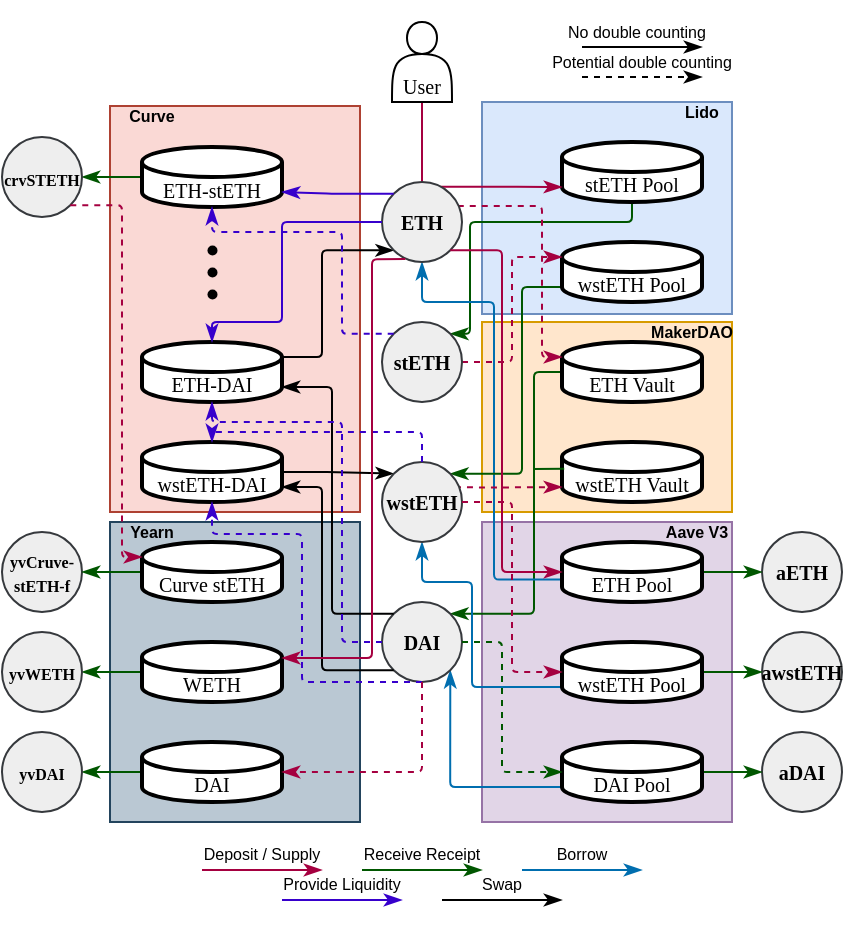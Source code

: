 <mxfile version="22.1.0" type="github">
  <diagram id="ooE3Xo_wV-slX8WCPOP6" name="Page-4">
    <mxGraphModel dx="1345" dy="346" grid="1" gridSize="10" guides="1" tooltips="1" connect="1" arrows="1" fold="1" page="1" pageScale="1" pageWidth="400" pageHeight="500" math="0" shadow="0">
      <root>
        <mxCell id="0" />
        <mxCell id="1" parent="0" />
        <mxCell id="0xcqsg2bEBHfZzJ7icHa-62" value="" style="rounded=0;whiteSpace=wrap;html=1;fillColor=#fad9d5;strokeColor=#ae4132;" parent="1" vertex="1">
          <mxGeometry x="-636" y="52" width="125" height="203" as="geometry" />
        </mxCell>
        <mxCell id="aXwNNv5AYdKiC4HSLwjV-165" value="" style="rounded=0;whiteSpace=wrap;html=1;fillColor=#dae8fc;strokeColor=#6c8ebf;" parent="1" vertex="1">
          <mxGeometry x="-450" y="50" width="125" height="106" as="geometry" />
        </mxCell>
        <mxCell id="aXwNNv5AYdKiC4HSLwjV-163" value="" style="rounded=0;whiteSpace=wrap;html=1;fillColor=#ffe6cc;strokeColor=#d79b00;" parent="1" vertex="1">
          <mxGeometry x="-450" y="160" width="125" height="95" as="geometry" />
        </mxCell>
        <mxCell id="aXwNNv5AYdKiC4HSLwjV-160" value="" style="rounded=0;whiteSpace=wrap;html=1;fillColor=#e1d5e7;strokeColor=#9673a6;" parent="1" vertex="1">
          <mxGeometry x="-450" y="260" width="125" height="150" as="geometry" />
        </mxCell>
        <mxCell id="_4_Hz2iEFn8rfwyZPXuo-4" value="&lt;b&gt;aETH&lt;/b&gt;" style="ellipse;whiteSpace=wrap;html=1;aspect=fixed;labelBackgroundColor=none;labelBorderColor=none;fillColor=#eeeeee;strokeColor=#36393d;fontSize=10;fontFamily=Times New Roman;rounded=0;" parent="1" vertex="1">
          <mxGeometry x="-310" y="265" width="40" height="40" as="geometry" />
        </mxCell>
        <mxCell id="_4_Hz2iEFn8rfwyZPXuo-5" value="&lt;b&gt;awstETH&lt;/b&gt;" style="ellipse;whiteSpace=wrap;html=1;aspect=fixed;labelBackgroundColor=none;labelBorderColor=none;fillColor=#eeeeee;strokeColor=#36393d;fontSize=10;fontFamily=Times New Roman;rounded=0;" parent="1" vertex="1">
          <mxGeometry x="-310" y="315" width="40" height="40" as="geometry" />
        </mxCell>
        <mxCell id="_4_Hz2iEFn8rfwyZPXuo-6" value="&lt;b&gt;aDAI&lt;/b&gt;" style="ellipse;whiteSpace=wrap;html=1;aspect=fixed;labelBackgroundColor=none;labelBorderColor=none;fillColor=#eeeeee;strokeColor=#36393d;fontSize=10;fontFamily=Times New Roman;rounded=0;" parent="1" vertex="1">
          <mxGeometry x="-310" y="365" width="40" height="40" as="geometry" />
        </mxCell>
        <mxCell id="0xcqsg2bEBHfZzJ7icHa-82" style="edgeStyle=orthogonalEdgeStyle;rounded=1;orthogonalLoop=1;jettySize=auto;html=1;exitX=0.5;exitY=1;exitDx=0;exitDy=0;exitPerimeter=0;entryX=1;entryY=0;entryDx=0;entryDy=0;endArrow=classicThin;endFill=1;arcSize=5;fillColor=#008a00;strokeColor=#005700;" parent="1" source="bI1gja82rUTGcYfUVD13-1" target="0xcqsg2bEBHfZzJ7icHa-70" edge="1">
          <mxGeometry relative="1" as="geometry">
            <Array as="points">
              <mxPoint x="-375" y="110" />
              <mxPoint x="-456" y="110" />
              <mxPoint x="-456" y="166" />
            </Array>
          </mxGeometry>
        </mxCell>
        <mxCell id="bI1gja82rUTGcYfUVD13-1" value="stETH Pool" style="shape=cylinder3;whiteSpace=wrap;html=1;boundedLbl=1;backgroundOutline=1;size=7.5;strokeWidth=2;fontFamily=Times New Roman;fontStyle=0;fontSize=10;rounded=0;" parent="1" vertex="1">
          <mxGeometry x="-410" y="70" width="70" height="30" as="geometry" />
        </mxCell>
        <mxCell id="0xcqsg2bEBHfZzJ7icHa-89" style="edgeStyle=orthogonalEdgeStyle;rounded=1;orthogonalLoop=1;jettySize=auto;html=1;exitX=0;exitY=0.5;exitDx=0;exitDy=0;exitPerimeter=0;entryX=1;entryY=0;entryDx=0;entryDy=0;endArrow=classicThin;endFill=1;arcSize=5;fillColor=#008a00;strokeColor=#005700;" parent="1" source="bI1gja82rUTGcYfUVD13-3" target="_4_Hz2iEFn8rfwyZPXuo-3" edge="1">
          <mxGeometry relative="1" as="geometry">
            <Array as="points">
              <mxPoint x="-424" y="185" />
              <mxPoint x="-424" y="306" />
            </Array>
          </mxGeometry>
        </mxCell>
        <mxCell id="bI1gja82rUTGcYfUVD13-3" value="ETH Vault" style="shape=cylinder3;whiteSpace=wrap;html=1;boundedLbl=1;backgroundOutline=1;size=7.5;strokeWidth=2;fontFamily=Times New Roman;fontStyle=0;fontSize=10;rounded=0;" parent="1" vertex="1">
          <mxGeometry x="-410" y="170" width="70" height="30" as="geometry" />
        </mxCell>
        <mxCell id="bI1gja82rUTGcYfUVD13-4" value="wstETH Vault" style="shape=cylinder3;whiteSpace=wrap;html=1;boundedLbl=1;backgroundOutline=1;size=7.5;strokeWidth=2;fontFamily=Times New Roman;fontStyle=0;fontSize=10;rounded=0;" parent="1" vertex="1">
          <mxGeometry x="-410" y="220" width="70" height="30" as="geometry" />
        </mxCell>
        <mxCell id="0xcqsg2bEBHfZzJ7icHa-26" style="edgeStyle=orthogonalEdgeStyle;rounded=0;orthogonalLoop=1;jettySize=auto;html=1;entryX=0;entryY=0.5;entryDx=0;entryDy=0;fillColor=#008a00;strokeColor=#005700;endArrow=classicThin;endFill=1;" parent="1" source="bI1gja82rUTGcYfUVD13-5" target="_4_Hz2iEFn8rfwyZPXuo-5" edge="1">
          <mxGeometry relative="1" as="geometry" />
        </mxCell>
        <mxCell id="0xcqsg2bEBHfZzJ7icHa-98" style="edgeStyle=orthogonalEdgeStyle;rounded=1;orthogonalLoop=1;jettySize=auto;html=1;exitX=0;exitY=1;exitDx=0;exitDy=-7.5;exitPerimeter=0;entryX=0.5;entryY=1;entryDx=0;entryDy=0;endArrow=classicThin;endFill=1;arcSize=5;fillColor=#1ba1e2;strokeColor=#006EAF;" parent="1" source="bI1gja82rUTGcYfUVD13-5" target="_4_Hz2iEFn8rfwyZPXuo-2" edge="1">
          <mxGeometry relative="1" as="geometry">
            <Array as="points">
              <mxPoint x="-455" y="342" />
              <mxPoint x="-455" y="290" />
              <mxPoint x="-480" y="290" />
            </Array>
          </mxGeometry>
        </mxCell>
        <mxCell id="bI1gja82rUTGcYfUVD13-5" value="wstETH Pool" style="shape=cylinder3;whiteSpace=wrap;html=1;boundedLbl=1;backgroundOutline=1;size=7.5;strokeWidth=2;fontFamily=Times New Roman;fontStyle=0;fontSize=10;rounded=0;" parent="1" vertex="1">
          <mxGeometry x="-410" y="320" width="70" height="30" as="geometry" />
        </mxCell>
        <mxCell id="0xcqsg2bEBHfZzJ7icHa-25" style="edgeStyle=orthogonalEdgeStyle;rounded=0;orthogonalLoop=1;jettySize=auto;html=1;entryX=0;entryY=0.5;entryDx=0;entryDy=0;fillColor=#008a00;strokeColor=#005700;endArrow=classicThin;endFill=1;" parent="1" source="bI1gja82rUTGcYfUVD13-6" target="_4_Hz2iEFn8rfwyZPXuo-4" edge="1">
          <mxGeometry relative="1" as="geometry">
            <Array as="points">
              <mxPoint x="-310" y="285" />
              <mxPoint x="-310" y="285" />
            </Array>
          </mxGeometry>
        </mxCell>
        <mxCell id="0xcqsg2bEBHfZzJ7icHa-100" style="edgeStyle=orthogonalEdgeStyle;rounded=1;orthogonalLoop=1;jettySize=auto;html=1;exitX=0;exitY=0;exitDx=0;exitDy=18.75;exitPerimeter=0;entryX=0.5;entryY=1;entryDx=0;entryDy=0;endArrow=classicThin;endFill=1;arcSize=5;fillColor=#1ba1e2;strokeColor=#006EAF;" parent="1" source="bI1gja82rUTGcYfUVD13-6" target="_4_Hz2iEFn8rfwyZPXuo-1" edge="1">
          <mxGeometry relative="1" as="geometry">
            <Array as="points">
              <mxPoint x="-444" y="289" />
              <mxPoint x="-444" y="150" />
              <mxPoint x="-480" y="150" />
            </Array>
          </mxGeometry>
        </mxCell>
        <mxCell id="bI1gja82rUTGcYfUVD13-6" value="ETH Pool" style="shape=cylinder3;whiteSpace=wrap;html=1;boundedLbl=1;backgroundOutline=1;size=7.5;strokeWidth=2;fontFamily=Times New Roman;fontStyle=0;fontSize=10;rounded=0;" parent="1" vertex="1">
          <mxGeometry x="-410" y="270" width="70" height="30" as="geometry" />
        </mxCell>
        <mxCell id="0xcqsg2bEBHfZzJ7icHa-27" style="edgeStyle=orthogonalEdgeStyle;rounded=0;orthogonalLoop=1;jettySize=auto;html=1;entryX=0;entryY=0.5;entryDx=0;entryDy=0;fillColor=#008a00;strokeColor=#005700;endArrow=classicThin;endFill=1;" parent="1" source="bI1gja82rUTGcYfUVD13-7" target="_4_Hz2iEFn8rfwyZPXuo-6" edge="1">
          <mxGeometry relative="1" as="geometry" />
        </mxCell>
        <mxCell id="0xcqsg2bEBHfZzJ7icHa-97" style="edgeStyle=orthogonalEdgeStyle;rounded=1;orthogonalLoop=1;jettySize=auto;html=1;exitX=0;exitY=1;exitDx=0;exitDy=-7.5;exitPerimeter=0;entryX=1;entryY=1;entryDx=0;entryDy=0;endArrow=classicThin;endFill=1;arcSize=5;fillColor=#1ba1e2;strokeColor=#006EAF;" parent="1" source="bI1gja82rUTGcYfUVD13-7" target="_4_Hz2iEFn8rfwyZPXuo-3" edge="1">
          <mxGeometry relative="1" as="geometry" />
        </mxCell>
        <mxCell id="bI1gja82rUTGcYfUVD13-7" value="DAI Pool" style="shape=cylinder3;whiteSpace=wrap;html=1;boundedLbl=1;backgroundOutline=1;size=7.5;strokeWidth=2;fontFamily=Times New Roman;fontStyle=0;fontSize=10;rounded=0;" parent="1" vertex="1">
          <mxGeometry x="-410" y="370" width="70" height="30" as="geometry" />
        </mxCell>
        <mxCell id="qk3m3HCQnxlENwnEO2U1-2" style="edgeStyle=orthogonalEdgeStyle;rounded=0;orthogonalLoop=1;jettySize=auto;html=1;exitX=0.5;exitY=1;exitDx=0;exitDy=0;entryX=0.5;entryY=0;entryDx=0;entryDy=0;endArrow=none;endFill=0;fillColor=#d80073;strokeColor=#A50040;" parent="1" source="aXwNNv5AYdKiC4HSLwjV-1" target="_4_Hz2iEFn8rfwyZPXuo-1" edge="1">
          <mxGeometry relative="1" as="geometry" />
        </mxCell>
        <mxCell id="aXwNNv5AYdKiC4HSLwjV-1" value="&lt;font style=&quot;font-size: 10px;&quot;&gt;&lt;br&gt;&lt;font style=&quot;font-size: 10px;&quot;&gt;&lt;br&gt;User&lt;/font&gt;&lt;/font&gt;" style="shape=actor;whiteSpace=wrap;html=1;fontSize=10;fontFamily=Times New Roman;verticalAlign=middle;rounded=0;" parent="1" vertex="1">
          <mxGeometry x="-495" y="10" width="30" height="40" as="geometry" />
        </mxCell>
        <mxCell id="aXwNNv5AYdKiC4HSLwjV-162" value="&lt;b&gt;Aave V3&lt;/b&gt;" style="text;html=1;strokeColor=none;fillColor=none;align=center;verticalAlign=middle;whiteSpace=wrap;rounded=0;fontSize=8;" parent="1" vertex="1">
          <mxGeometry x="-360" y="250" width="35" height="30" as="geometry" />
        </mxCell>
        <mxCell id="aXwNNv5AYdKiC4HSLwjV-164" value="&lt;b&gt;MakerDAO&lt;/b&gt;" style="text;html=1;strokeColor=none;fillColor=none;align=center;verticalAlign=middle;whiteSpace=wrap;rounded=0;fontSize=8;" parent="1" vertex="1">
          <mxGeometry x="-370" y="150" width="50" height="30" as="geometry" />
        </mxCell>
        <mxCell id="aXwNNv5AYdKiC4HSLwjV-166" value="&lt;b&gt;Lido&lt;/b&gt;" style="text;html=1;strokeColor=none;fillColor=none;align=center;verticalAlign=middle;whiteSpace=wrap;rounded=0;fontSize=8;" parent="1" vertex="1">
          <mxGeometry x="-355" y="40" width="30" height="30" as="geometry" />
        </mxCell>
        <mxCell id="qk3m3HCQnxlENwnEO2U1-29" value="" style="group;fontSize=8;" parent="1" vertex="1" connectable="0">
          <mxGeometry x="-620" y="10" width="84" height="25" as="geometry" />
        </mxCell>
        <mxCell id="qk3m3HCQnxlENwnEO2U1-30" value="" style="endArrow=classicThin;html=1;rounded=0;endFill=1;fillColor=#d80073;strokeColor=#000000;" parent="qk3m3HCQnxlENwnEO2U1-29" edge="1">
          <mxGeometry width="50" height="50" relative="1" as="geometry">
            <mxPoint x="220" y="12.5" as="sourcePoint" />
            <mxPoint x="280" y="12.5" as="targetPoint" />
          </mxGeometry>
        </mxCell>
        <mxCell id="qk3m3HCQnxlENwnEO2U1-31" value="&lt;p style=&quot;line-height: 40%;&quot;&gt;&lt;span style=&quot;font-size: 8px;&quot;&gt;No double counting&lt;/span&gt;&lt;/p&gt;" style="text;html=1;strokeColor=none;fillColor=none;align=center;verticalAlign=middle;whiteSpace=wrap;rounded=0;" parent="qk3m3HCQnxlENwnEO2U1-29" vertex="1">
          <mxGeometry x="210" y="-7.5" width="75" height="25" as="geometry" />
        </mxCell>
        <mxCell id="qk3m3HCQnxlENwnEO2U1-42" value="" style="endArrow=classicThin;html=1;rounded=0;endFill=1;fillColor=#d80073;strokeColor=#000000;dashed=1;" parent="1" edge="1">
          <mxGeometry width="50" height="50" relative="1" as="geometry">
            <mxPoint x="-400" y="37.5" as="sourcePoint" />
            <mxPoint x="-340" y="37.5" as="targetPoint" />
          </mxGeometry>
        </mxCell>
        <mxCell id="qk3m3HCQnxlENwnEO2U1-43" value="&lt;p style=&quot;line-height: 40%;&quot;&gt;&lt;span style=&quot;font-size: 8px;&quot;&gt;Potential double counting&lt;/span&gt;&lt;/p&gt;" style="text;html=1;strokeColor=none;fillColor=none;align=center;verticalAlign=middle;whiteSpace=wrap;rounded=0;" parent="1" vertex="1">
          <mxGeometry x="-420" y="17.5" width="100" height="25" as="geometry" />
        </mxCell>
        <mxCell id="0xcqsg2bEBHfZzJ7icHa-106" style="edgeStyle=orthogonalEdgeStyle;rounded=1;orthogonalLoop=1;jettySize=auto;html=1;entryX=1;entryY=0.5;entryDx=0;entryDy=0;endArrow=classicThin;endFill=1;arcSize=5;fillColor=#008a00;strokeColor=#005700;" parent="1" source="0xcqsg2bEBHfZzJ7icHa-17" target="0xcqsg2bEBHfZzJ7icHa-28" edge="1">
          <mxGeometry relative="1" as="geometry" />
        </mxCell>
        <mxCell id="0xcqsg2bEBHfZzJ7icHa-17" value="ETH-stETH" style="shape=cylinder3;whiteSpace=wrap;html=1;boundedLbl=1;backgroundOutline=1;size=7.5;strokeWidth=2;fontFamily=Times New Roman;fontStyle=0;fontSize=10;rounded=0;" parent="1" vertex="1">
          <mxGeometry x="-620" y="72.5" width="70" height="30" as="geometry" />
        </mxCell>
        <mxCell id="0xcqsg2bEBHfZzJ7icHa-28" value="&lt;b&gt;&lt;font style=&quot;font-size: 8px;&quot;&gt;crvSTETH&lt;/font&gt;&lt;/b&gt;" style="ellipse;whiteSpace=wrap;html=1;aspect=fixed;labelBackgroundColor=none;labelBorderColor=none;fillColor=#eeeeee;strokeColor=#36393d;fontSize=10;fontFamily=Times New Roman;rounded=0;" parent="1" vertex="1">
          <mxGeometry x="-690" y="67.5" width="40" height="40" as="geometry" />
        </mxCell>
        <mxCell id="0xcqsg2bEBHfZzJ7icHa-116" style="edgeStyle=orthogonalEdgeStyle;rounded=1;orthogonalLoop=1;jettySize=auto;html=1;exitX=1;exitY=0.5;exitDx=0;exitDy=0;exitPerimeter=0;entryX=0;entryY=0;entryDx=0;entryDy=0;endArrow=classicThin;endFill=1;arcSize=5;" parent="1" source="0xcqsg2bEBHfZzJ7icHa-29" target="_4_Hz2iEFn8rfwyZPXuo-2" edge="1">
          <mxGeometry relative="1" as="geometry" />
        </mxCell>
        <mxCell id="0xcqsg2bEBHfZzJ7icHa-29" value="wstETH-DAI" style="shape=cylinder3;whiteSpace=wrap;html=1;boundedLbl=1;backgroundOutline=1;size=7.5;strokeWidth=2;fontFamily=Times New Roman;fontStyle=0;fontSize=10;rounded=0;" parent="1" vertex="1">
          <mxGeometry x="-620" y="220" width="70" height="30" as="geometry" />
        </mxCell>
        <mxCell id="0xcqsg2bEBHfZzJ7icHa-63" value="&lt;b&gt;Curve&lt;/b&gt;" style="text;html=1;strokeColor=none;fillColor=none;align=center;verticalAlign=middle;whiteSpace=wrap;rounded=0;fontSize=8;" parent="1" vertex="1">
          <mxGeometry x="-630" y="52" width="30" height="10" as="geometry" />
        </mxCell>
        <mxCell id="0xcqsg2bEBHfZzJ7icHa-67" value="Curve stETH" style="shape=cylinder3;whiteSpace=wrap;html=1;boundedLbl=1;backgroundOutline=1;size=7.5;strokeWidth=2;fontFamily=Times New Roman;fontStyle=0;fontSize=10;rounded=0;" parent="1" vertex="1">
          <mxGeometry x="-620" y="270" width="70" height="30" as="geometry" />
        </mxCell>
        <mxCell id="0xcqsg2bEBHfZzJ7icHa-68" value="&lt;b&gt;&lt;font style=&quot;font-size: 8px;&quot;&gt;yvCruve-&lt;br&gt;stETH-f&lt;br&gt;&lt;/font&gt;&lt;/b&gt;" style="ellipse;whiteSpace=wrap;html=1;aspect=fixed;labelBackgroundColor=none;labelBorderColor=none;fillColor=#eeeeee;strokeColor=#36393d;fontSize=10;fontFamily=Times New Roman;rounded=0;" parent="1" vertex="1">
          <mxGeometry x="-690" y="265" width="40" height="40" as="geometry" />
        </mxCell>
        <mxCell id="0xcqsg2bEBHfZzJ7icHa-111" style="edgeStyle=orthogonalEdgeStyle;rounded=1;orthogonalLoop=1;jettySize=auto;html=1;exitX=1;exitY=0;exitDx=0;exitDy=7.5;exitPerimeter=0;entryX=0;entryY=1;entryDx=0;entryDy=0;endArrow=classicThin;endFill=1;arcSize=5;" parent="1" source="0xcqsg2bEBHfZzJ7icHa-72" target="_4_Hz2iEFn8rfwyZPXuo-1" edge="1">
          <mxGeometry relative="1" as="geometry">
            <Array as="points">
              <mxPoint x="-530" y="178" />
              <mxPoint x="-530" y="124" />
            </Array>
          </mxGeometry>
        </mxCell>
        <mxCell id="0xcqsg2bEBHfZzJ7icHa-72" value="ETH-DAI" style="shape=cylinder3;whiteSpace=wrap;html=1;boundedLbl=1;backgroundOutline=1;size=7.5;strokeWidth=2;fontFamily=Times New Roman;fontStyle=0;fontSize=10;rounded=0;" parent="1" vertex="1">
          <mxGeometry x="-620" y="170" width="70" height="30" as="geometry" />
        </mxCell>
        <mxCell id="aXwNNv5AYdKiC4HSLwjV-182" value="" style="group;fontSize=8;" parent="1" vertex="1" connectable="0">
          <mxGeometry x="-440" y="435" width="80" height="30" as="geometry" />
        </mxCell>
        <mxCell id="aXwNNv5AYdKiC4HSLwjV-178" value="" style="endArrow=classicThin;html=1;rounded=0;endFill=1;" parent="aXwNNv5AYdKiC4HSLwjV-182" edge="1">
          <mxGeometry width="50" height="50" relative="1" as="geometry">
            <mxPoint x="-30" y="14" as="sourcePoint" />
            <mxPoint x="30" y="14" as="targetPoint" />
          </mxGeometry>
        </mxCell>
        <mxCell id="aXwNNv5AYdKiC4HSLwjV-228" value="" style="endArrow=classicThin;html=1;rounded=0;endFill=1;fillColor=#6a00ff;strokeColor=#3700CC;" parent="aXwNNv5AYdKiC4HSLwjV-182" edge="1">
          <mxGeometry width="50" height="50" relative="1" as="geometry">
            <mxPoint x="-110" y="14" as="sourcePoint" />
            <mxPoint x="-50" y="14" as="targetPoint" />
          </mxGeometry>
        </mxCell>
        <mxCell id="aXwNNv5AYdKiC4HSLwjV-229" value="&lt;font style=&quot;font-size: 8px;&quot;&gt;Provide Liquidity&lt;/font&gt;" style="text;html=1;strokeColor=none;fillColor=none;align=center;verticalAlign=middle;whiteSpace=wrap;rounded=0;" parent="aXwNNv5AYdKiC4HSLwjV-182" vertex="1">
          <mxGeometry x="-120" y="-10" width="80" height="30" as="geometry" />
        </mxCell>
        <mxCell id="aXwNNv5AYdKiC4HSLwjV-180" value="&lt;font style=&quot;font-size: 8px;&quot;&gt;Swap&lt;/font&gt;" style="text;html=1;strokeColor=none;fillColor=none;align=center;verticalAlign=middle;whiteSpace=wrap;rounded=0;" parent="aXwNNv5AYdKiC4HSLwjV-182" vertex="1">
          <mxGeometry x="-40" y="-10" width="80" height="30" as="geometry" />
        </mxCell>
        <mxCell id="aXwNNv5AYdKiC4HSLwjV-231" value="" style="group;fontSize=8;" parent="1" vertex="1" connectable="0">
          <mxGeometry x="-600" y="410" width="80" height="30" as="geometry" />
        </mxCell>
        <mxCell id="aXwNNv5AYdKiC4HSLwjV-232" value="" style="endArrow=classicThin;html=1;rounded=0;endFill=1;fillColor=#d80073;strokeColor=#A50040;" parent="aXwNNv5AYdKiC4HSLwjV-231" edge="1">
          <mxGeometry width="50" height="50" relative="1" as="geometry">
            <mxPoint x="10" y="24" as="sourcePoint" />
            <mxPoint x="70" y="24" as="targetPoint" />
          </mxGeometry>
        </mxCell>
        <mxCell id="aXwNNv5AYdKiC4HSLwjV-233" value="&lt;span style=&quot;font-size: 8px;&quot;&gt;Deposit / Supply&lt;/span&gt;" style="text;html=1;strokeColor=none;fillColor=none;align=center;verticalAlign=middle;whiteSpace=wrap;rounded=0;" parent="aXwNNv5AYdKiC4HSLwjV-231" vertex="1">
          <mxGeometry width="80" height="30" as="geometry" />
        </mxCell>
        <mxCell id="aXwNNv5AYdKiC4HSLwjV-234" value="" style="group;fontSize=8;" parent="1" vertex="1" connectable="0">
          <mxGeometry x="-520" y="410" width="80" height="30" as="geometry" />
        </mxCell>
        <mxCell id="aXwNNv5AYdKiC4HSLwjV-235" value="" style="endArrow=classicThin;html=1;rounded=0;endFill=1;fillColor=#008a00;strokeColor=#005700;" parent="aXwNNv5AYdKiC4HSLwjV-234" edge="1">
          <mxGeometry width="50" height="50" relative="1" as="geometry">
            <mxPoint x="10" y="24" as="sourcePoint" />
            <mxPoint x="70" y="24" as="targetPoint" />
          </mxGeometry>
        </mxCell>
        <mxCell id="aXwNNv5AYdKiC4HSLwjV-236" value="&lt;span style=&quot;font-size: 8px;&quot;&gt;Receive Receipt&lt;/span&gt;" style="text;html=1;strokeColor=none;fillColor=none;align=center;verticalAlign=middle;whiteSpace=wrap;rounded=0;" parent="aXwNNv5AYdKiC4HSLwjV-234" vertex="1">
          <mxGeometry width="80" height="30" as="geometry" />
        </mxCell>
        <mxCell id="aXwNNv5AYdKiC4HSLwjV-238" value="" style="endArrow=classicThin;html=1;rounded=0;endFill=1;fillColor=#1ba1e2;strokeColor=#006EAF;" parent="1" edge="1">
          <mxGeometry width="50" height="50" relative="1" as="geometry">
            <mxPoint x="-430" y="434" as="sourcePoint" />
            <mxPoint x="-370" y="434" as="targetPoint" />
          </mxGeometry>
        </mxCell>
        <mxCell id="aXwNNv5AYdKiC4HSLwjV-239" value="&lt;span style=&quot;font-size: 8px;&quot;&gt;Borrow&lt;/span&gt;" style="text;html=1;strokeColor=none;fillColor=none;align=center;verticalAlign=middle;whiteSpace=wrap;rounded=0;" parent="1" vertex="1">
          <mxGeometry x="-440" y="410" width="80" height="30" as="geometry" />
        </mxCell>
        <mxCell id="0xcqsg2bEBHfZzJ7icHa-84" style="edgeStyle=orthogonalEdgeStyle;rounded=1;orthogonalLoop=1;jettySize=auto;html=1;exitX=0;exitY=1;exitDx=0;exitDy=-7.5;exitPerimeter=0;entryX=1;entryY=0;entryDx=0;entryDy=0;endArrow=classicThin;endFill=1;arcSize=5;fillColor=#008a00;strokeColor=#005700;" parent="1" source="0xcqsg2bEBHfZzJ7icHa-75" target="_4_Hz2iEFn8rfwyZPXuo-2" edge="1">
          <mxGeometry relative="1" as="geometry">
            <Array as="points">
              <mxPoint x="-430" y="142" />
              <mxPoint x="-430" y="236" />
            </Array>
          </mxGeometry>
        </mxCell>
        <mxCell id="0xcqsg2bEBHfZzJ7icHa-75" value="wstETH Pool" style="shape=cylinder3;whiteSpace=wrap;html=1;boundedLbl=1;backgroundOutline=1;size=7.5;strokeWidth=2;fontFamily=Times New Roman;fontStyle=0;fontSize=10;rounded=0;" parent="1" vertex="1">
          <mxGeometry x="-410" y="120" width="70" height="30" as="geometry" />
        </mxCell>
        <mxCell id="0xcqsg2bEBHfZzJ7icHa-76" value="" style="rounded=0;whiteSpace=wrap;html=1;fillColor=#bac8d3;strokeColor=#23445d;" parent="1" vertex="1">
          <mxGeometry x="-636" y="260" width="125" height="150" as="geometry" />
        </mxCell>
        <mxCell id="0xcqsg2bEBHfZzJ7icHa-77" value="&lt;b&gt;Yearn&lt;/b&gt;" style="text;html=1;strokeColor=none;fillColor=none;align=center;verticalAlign=middle;whiteSpace=wrap;rounded=0;fontSize=8;" parent="1" vertex="1">
          <mxGeometry x="-630" y="260" width="30" height="10" as="geometry" />
        </mxCell>
        <mxCell id="0xcqsg2bEBHfZzJ7icHa-108" style="edgeStyle=orthogonalEdgeStyle;rounded=1;orthogonalLoop=1;jettySize=auto;html=1;exitX=0;exitY=0.5;exitDx=0;exitDy=0;exitPerimeter=0;entryX=1;entryY=0.5;entryDx=0;entryDy=0;endArrow=classicThin;endFill=1;arcSize=5;fillColor=#008a00;strokeColor=#005700;" parent="1" source="0xcqsg2bEBHfZzJ7icHa-78" target="0xcqsg2bEBHfZzJ7icHa-68" edge="1">
          <mxGeometry relative="1" as="geometry" />
        </mxCell>
        <mxCell id="0xcqsg2bEBHfZzJ7icHa-78" value="Curve stETH" style="shape=cylinder3;whiteSpace=wrap;html=1;boundedLbl=1;backgroundOutline=1;size=7.5;strokeWidth=2;fontFamily=Times New Roman;fontStyle=0;fontSize=10;rounded=0;" parent="1" vertex="1">
          <mxGeometry x="-620" y="270" width="70" height="30" as="geometry" />
        </mxCell>
        <mxCell id="0xcqsg2bEBHfZzJ7icHa-81" style="edgeStyle=orthogonalEdgeStyle;rounded=1;orthogonalLoop=1;jettySize=auto;html=1;exitX=0.705;exitY=0.059;exitDx=0;exitDy=0;entryX=0;entryY=1;entryDx=0;entryDy=-7.5;entryPerimeter=0;exitPerimeter=0;endArrow=classicThin;endFill=1;arcSize=5;fillColor=#d80073;strokeColor=#A50040;" parent="1" source="_4_Hz2iEFn8rfwyZPXuo-1" target="bI1gja82rUTGcYfUVD13-1" edge="1">
          <mxGeometry relative="1" as="geometry" />
        </mxCell>
        <mxCell id="0xcqsg2bEBHfZzJ7icHa-83" style="edgeStyle=orthogonalEdgeStyle;rounded=1;orthogonalLoop=1;jettySize=auto;html=1;exitX=1;exitY=0.5;exitDx=0;exitDy=0;entryX=0;entryY=0;entryDx=0;entryDy=7.5;entryPerimeter=0;endArrow=classicThin;endFill=1;arcSize=5;fillColor=#d80073;strokeColor=#A50040;dashed=1;" parent="1" source="0xcqsg2bEBHfZzJ7icHa-70" target="0xcqsg2bEBHfZzJ7icHa-75" edge="1">
          <mxGeometry relative="1" as="geometry" />
        </mxCell>
        <mxCell id="0xcqsg2bEBHfZzJ7icHa-85" style="edgeStyle=orthogonalEdgeStyle;rounded=1;orthogonalLoop=1;jettySize=auto;html=1;exitX=0.947;exitY=0.3;exitDx=0;exitDy=0;entryX=0;entryY=0;entryDx=0;entryDy=7.5;entryPerimeter=0;exitPerimeter=0;endArrow=classicThin;endFill=1;arcSize=5;fillColor=#d80073;strokeColor=#A50040;dashed=1;" parent="1" source="_4_Hz2iEFn8rfwyZPXuo-1" target="bI1gja82rUTGcYfUVD13-3" edge="1">
          <mxGeometry relative="1" as="geometry">
            <Array as="points">
              <mxPoint x="-420" y="102" />
              <mxPoint x="-420" y="178" />
            </Array>
          </mxGeometry>
        </mxCell>
        <mxCell id="0xcqsg2bEBHfZzJ7icHa-86" style="edgeStyle=orthogonalEdgeStyle;rounded=1;orthogonalLoop=1;jettySize=auto;html=1;exitX=0.912;exitY=0.317;exitDx=0;exitDy=0;entryX=0;entryY=1;entryDx=0;entryDy=-7.5;entryPerimeter=0;exitPerimeter=0;endArrow=classicThin;endFill=1;arcSize=5;fillColor=#d80073;strokeColor=#A50040;dashed=1;" parent="1" source="_4_Hz2iEFn8rfwyZPXuo-2" target="bI1gja82rUTGcYfUVD13-4" edge="1">
          <mxGeometry relative="1" as="geometry" />
        </mxCell>
        <mxCell id="_4_Hz2iEFn8rfwyZPXuo-2" value="&lt;b&gt;wstETH&lt;/b&gt;" style="ellipse;whiteSpace=wrap;html=1;aspect=fixed;labelBackgroundColor=none;labelBorderColor=none;fillColor=#eeeeee;strokeColor=#36393d;fontSize=10;fontFamily=Times New Roman;rounded=0;" parent="1" vertex="1">
          <mxGeometry x="-500" y="230" width="40" height="40" as="geometry" />
        </mxCell>
        <mxCell id="0xcqsg2bEBHfZzJ7icHa-70" value="&lt;b style=&quot;font-size: 10px;&quot;&gt;stETH&lt;/b&gt;" style="ellipse;whiteSpace=wrap;html=1;aspect=fixed;labelBackgroundColor=none;labelBorderColor=none;fillColor=#eeeeee;strokeColor=#36393d;fontSize=10;fontFamily=Times New Roman;rounded=0;" parent="1" vertex="1">
          <mxGeometry x="-500" y="160" width="40" height="40" as="geometry" />
        </mxCell>
        <mxCell id="_4_Hz2iEFn8rfwyZPXuo-1" value="&lt;b style=&quot;font-size: 10px;&quot;&gt;ETH&lt;/b&gt;" style="ellipse;whiteSpace=wrap;html=1;aspect=fixed;labelBackgroundColor=none;labelBorderColor=none;fillColor=#eeeeee;strokeColor=#36393d;fontSize=10;fontFamily=Times New Roman;rounded=0;" parent="1" vertex="1">
          <mxGeometry x="-500" y="90" width="40" height="40" as="geometry" />
        </mxCell>
        <mxCell id="_4_Hz2iEFn8rfwyZPXuo-3" value="&lt;b&gt;DAI&lt;/b&gt;" style="ellipse;whiteSpace=wrap;html=1;aspect=fixed;labelBackgroundColor=none;labelBorderColor=none;fillColor=#eeeeee;strokeColor=#36393d;fontSize=10;fontFamily=Times New Roman;rounded=0;" parent="1" vertex="1">
          <mxGeometry x="-500" y="300" width="40" height="40" as="geometry" />
        </mxCell>
        <mxCell id="0xcqsg2bEBHfZzJ7icHa-92" value="" style="endArrow=none;html=1;rounded=0;entryX=0.073;entryY=0.411;entryDx=0;entryDy=0;entryPerimeter=0;fillColor=#008a00;strokeColor=#005700;" parent="1" edge="1">
          <mxGeometry width="50" height="50" relative="1" as="geometry">
            <mxPoint x="-424" y="233.5" as="sourcePoint" />
            <mxPoint x="-408.89" y="233.33" as="targetPoint" />
            <Array as="points">
              <mxPoint x="-424" y="233" />
            </Array>
          </mxGeometry>
        </mxCell>
        <mxCell id="0xcqsg2bEBHfZzJ7icHa-94" style="edgeStyle=orthogonalEdgeStyle;rounded=1;orthogonalLoop=1;jettySize=auto;html=1;exitX=1;exitY=1;exitDx=0;exitDy=0;entryX=0;entryY=0.5;entryDx=0;entryDy=0;entryPerimeter=0;endArrow=classicThin;endFill=1;arcSize=5;fillColor=#d80073;strokeColor=#A50040;" parent="1" source="_4_Hz2iEFn8rfwyZPXuo-1" target="bI1gja82rUTGcYfUVD13-6" edge="1">
          <mxGeometry relative="1" as="geometry">
            <Array as="points">
              <mxPoint x="-440" y="124" />
              <mxPoint x="-440" y="285" />
            </Array>
          </mxGeometry>
        </mxCell>
        <mxCell id="0xcqsg2bEBHfZzJ7icHa-95" style="edgeStyle=orthogonalEdgeStyle;rounded=1;orthogonalLoop=1;jettySize=auto;html=1;exitX=1;exitY=0.5;exitDx=0;exitDy=0;entryX=0;entryY=0.5;entryDx=0;entryDy=0;entryPerimeter=0;endArrow=classicThin;endFill=1;arcSize=5;fillColor=#d80073;strokeColor=#A50040;dashed=1;" parent="1" source="_4_Hz2iEFn8rfwyZPXuo-2" target="bI1gja82rUTGcYfUVD13-5" edge="1">
          <mxGeometry relative="1" as="geometry" />
        </mxCell>
        <mxCell id="0xcqsg2bEBHfZzJ7icHa-96" style="edgeStyle=orthogonalEdgeStyle;rounded=1;orthogonalLoop=1;jettySize=auto;html=1;exitX=1;exitY=0.5;exitDx=0;exitDy=0;entryX=0;entryY=0.5;entryDx=0;entryDy=0;entryPerimeter=0;endArrow=classicThin;endFill=1;arcSize=5;fillColor=#008a00;strokeColor=#005700;dashed=1;" parent="1" source="_4_Hz2iEFn8rfwyZPXuo-3" target="bI1gja82rUTGcYfUVD13-7" edge="1">
          <mxGeometry relative="1" as="geometry">
            <Array as="points">
              <mxPoint x="-440" y="320" />
              <mxPoint x="-440" y="385" />
            </Array>
          </mxGeometry>
        </mxCell>
        <mxCell id="0xcqsg2bEBHfZzJ7icHa-104" style="edgeStyle=orthogonalEdgeStyle;rounded=1;orthogonalLoop=1;jettySize=auto;html=1;exitX=0;exitY=0;exitDx=0;exitDy=0;entryX=1;entryY=1;entryDx=0;entryDy=-7.5;entryPerimeter=0;endArrow=classicThin;endFill=1;arcSize=5;fillColor=#6a00ff;strokeColor=#3700CC;" parent="1" source="_4_Hz2iEFn8rfwyZPXuo-1" target="0xcqsg2bEBHfZzJ7icHa-17" edge="1">
          <mxGeometry relative="1" as="geometry" />
        </mxCell>
        <mxCell id="0xcqsg2bEBHfZzJ7icHa-105" style="edgeStyle=orthogonalEdgeStyle;rounded=1;orthogonalLoop=1;jettySize=auto;html=1;exitX=0;exitY=0;exitDx=0;exitDy=0;entryX=0.5;entryY=1;entryDx=0;entryDy=0;entryPerimeter=0;endArrow=classicThin;endFill=1;arcSize=5;fillColor=#6a00ff;strokeColor=#3700CC;dashed=1;" parent="1" source="0xcqsg2bEBHfZzJ7icHa-70" target="0xcqsg2bEBHfZzJ7icHa-17" edge="1">
          <mxGeometry relative="1" as="geometry">
            <Array as="points">
              <mxPoint x="-520" y="166" />
              <mxPoint x="-520" y="115" />
              <mxPoint x="-585" y="115" />
            </Array>
          </mxGeometry>
        </mxCell>
        <mxCell id="0xcqsg2bEBHfZzJ7icHa-107" style="edgeStyle=orthogonalEdgeStyle;rounded=1;orthogonalLoop=1;jettySize=auto;html=1;exitX=1;exitY=1;exitDx=0;exitDy=0;entryX=0;entryY=0;entryDx=0;entryDy=7.5;entryPerimeter=0;endArrow=classicThin;endFill=1;arcSize=5;fillColor=#d80073;strokeColor=#A50040;dashed=1;" parent="1" source="0xcqsg2bEBHfZzJ7icHa-28" target="0xcqsg2bEBHfZzJ7icHa-78" edge="1">
          <mxGeometry relative="1" as="geometry">
            <Array as="points">
              <mxPoint x="-630" y="102" />
              <mxPoint x="-630" y="278" />
            </Array>
          </mxGeometry>
        </mxCell>
        <mxCell id="0xcqsg2bEBHfZzJ7icHa-109" style="edgeStyle=orthogonalEdgeStyle;rounded=1;orthogonalLoop=1;jettySize=auto;html=1;exitX=0;exitY=0;exitDx=0;exitDy=0;entryX=1;entryY=1;entryDx=0;entryDy=-7.5;entryPerimeter=0;endArrow=classicThin;endFill=1;arcSize=5;" parent="1" source="_4_Hz2iEFn8rfwyZPXuo-3" target="0xcqsg2bEBHfZzJ7icHa-72" edge="1">
          <mxGeometry relative="1" as="geometry" />
        </mxCell>
        <mxCell id="0xcqsg2bEBHfZzJ7icHa-114" style="edgeStyle=orthogonalEdgeStyle;rounded=1;orthogonalLoop=1;jettySize=auto;html=1;exitX=0;exitY=1;exitDx=0;exitDy=0;entryX=1;entryY=1;entryDx=0;entryDy=-7.5;entryPerimeter=0;endArrow=classicThin;endFill=1;arcSize=5;" parent="1" source="_4_Hz2iEFn8rfwyZPXuo-3" target="0xcqsg2bEBHfZzJ7icHa-29" edge="1">
          <mxGeometry relative="1" as="geometry">
            <Array as="points">
              <mxPoint x="-530" y="334" />
              <mxPoint x="-530" y="242" />
            </Array>
          </mxGeometry>
        </mxCell>
        <mxCell id="0xcqsg2bEBHfZzJ7icHa-118" value="" style="shape=waypoint;sketch=0;fillStyle=solid;size=6;pointerEvents=1;points=[];fillColor=none;resizable=0;rotatable=0;perimeter=centerPerimeter;snapToPoint=1;strokeWidth=0.5;" parent="1" vertex="1">
          <mxGeometry x="-595" y="136" width="20" height="20" as="geometry" />
        </mxCell>
        <mxCell id="0xcqsg2bEBHfZzJ7icHa-119" style="edgeStyle=orthogonalEdgeStyle;rounded=1;orthogonalLoop=1;jettySize=auto;html=1;exitX=0.5;exitY=1;exitDx=0;exitDy=0;entryX=0.5;entryY=1;entryDx=0;entryDy=0;entryPerimeter=0;endArrow=classicThin;endFill=1;arcSize=5;fillColor=#6a00ff;strokeColor=#3700CC;dashed=1;" parent="1" source="_4_Hz2iEFn8rfwyZPXuo-3" target="0xcqsg2bEBHfZzJ7icHa-29" edge="1">
          <mxGeometry relative="1" as="geometry">
            <Array as="points">
              <mxPoint x="-540" y="340" />
              <mxPoint x="-540" y="266" />
              <mxPoint x="-585" y="266" />
            </Array>
          </mxGeometry>
        </mxCell>
        <mxCell id="0xcqsg2bEBHfZzJ7icHa-120" style="edgeStyle=orthogonalEdgeStyle;rounded=1;orthogonalLoop=1;jettySize=auto;html=1;exitX=0;exitY=0.5;exitDx=0;exitDy=0;entryX=0.5;entryY=1;entryDx=0;entryDy=0;entryPerimeter=0;endArrow=classicThin;endFill=1;arcSize=5;fillColor=#6a00ff;strokeColor=#3700CC;dashed=1;" parent="1" source="_4_Hz2iEFn8rfwyZPXuo-3" target="0xcqsg2bEBHfZzJ7icHa-72" edge="1">
          <mxGeometry relative="1" as="geometry">
            <Array as="points">
              <mxPoint x="-520" y="320" />
              <mxPoint x="-520" y="210" />
              <mxPoint x="-585" y="210" />
            </Array>
          </mxGeometry>
        </mxCell>
        <mxCell id="0xcqsg2bEBHfZzJ7icHa-122" style="edgeStyle=orthogonalEdgeStyle;rounded=1;orthogonalLoop=1;jettySize=auto;html=1;exitX=0.5;exitY=0;exitDx=0;exitDy=0;entryX=0.5;entryY=0;entryDx=0;entryDy=0;entryPerimeter=0;endArrow=classicThin;endFill=1;arcSize=5;fillColor=#6a00ff;strokeColor=#3700CC;dashed=1;" parent="1" source="_4_Hz2iEFn8rfwyZPXuo-2" target="0xcqsg2bEBHfZzJ7icHa-29" edge="1">
          <mxGeometry relative="1" as="geometry">
            <Array as="points">
              <mxPoint x="-480" y="215" />
              <mxPoint x="-585" y="215" />
            </Array>
          </mxGeometry>
        </mxCell>
        <mxCell id="0xcqsg2bEBHfZzJ7icHa-123" style="edgeStyle=orthogonalEdgeStyle;rounded=1;orthogonalLoop=1;jettySize=auto;html=1;entryX=0.5;entryY=0;entryDx=0;entryDy=0;entryPerimeter=0;endArrow=classicThin;endFill=1;arcSize=5;fillColor=#6a00ff;strokeColor=#3700CC;" parent="1" source="_4_Hz2iEFn8rfwyZPXuo-1" target="0xcqsg2bEBHfZzJ7icHa-72" edge="1">
          <mxGeometry relative="1" as="geometry">
            <Array as="points">
              <mxPoint x="-550" y="110" />
              <mxPoint x="-550" y="160" />
              <mxPoint x="-585" y="160" />
            </Array>
          </mxGeometry>
        </mxCell>
        <mxCell id="0xcqsg2bEBHfZzJ7icHa-127" style="edgeStyle=orthogonalEdgeStyle;rounded=1;orthogonalLoop=1;jettySize=auto;html=1;entryX=1;entryY=0.5;entryDx=0;entryDy=0;endArrow=classicThin;endFill=1;arcSize=5;fillColor=#008a00;strokeColor=#005700;" parent="1" source="0xcqsg2bEBHfZzJ7icHa-124" target="0xcqsg2bEBHfZzJ7icHa-126" edge="1">
          <mxGeometry relative="1" as="geometry" />
        </mxCell>
        <mxCell id="0xcqsg2bEBHfZzJ7icHa-124" value="WETH" style="shape=cylinder3;whiteSpace=wrap;html=1;boundedLbl=1;backgroundOutline=1;size=7.5;strokeWidth=2;fontFamily=Times New Roman;fontStyle=0;fontSize=10;rounded=0;" parent="1" vertex="1">
          <mxGeometry x="-620" y="320" width="70" height="30" as="geometry" />
        </mxCell>
        <mxCell id="0xcqsg2bEBHfZzJ7icHa-125" style="edgeStyle=orthogonalEdgeStyle;rounded=1;orthogonalLoop=1;jettySize=auto;html=1;exitX=0.291;exitY=0.964;exitDx=0;exitDy=0;exitPerimeter=0;endArrow=classicThin;endFill=1;arcSize=5;fillColor=#d80073;strokeColor=#A50040;" parent="1" source="_4_Hz2iEFn8rfwyZPXuo-1" edge="1">
          <mxGeometry relative="1" as="geometry">
            <mxPoint x="-550" y="328" as="targetPoint" />
            <Array as="points">
              <mxPoint x="-505" y="129" />
              <mxPoint x="-505" y="328" />
            </Array>
          </mxGeometry>
        </mxCell>
        <mxCell id="0xcqsg2bEBHfZzJ7icHa-126" value="&lt;b&gt;&lt;font style=&quot;font-size: 8px;&quot;&gt;yvWETH&lt;br&gt;&lt;/font&gt;&lt;/b&gt;" style="ellipse;whiteSpace=wrap;html=1;aspect=fixed;labelBackgroundColor=none;labelBorderColor=none;fillColor=#eeeeee;strokeColor=#36393d;fontSize=10;fontFamily=Times New Roman;rounded=0;" parent="1" vertex="1">
          <mxGeometry x="-690" y="315" width="40" height="40" as="geometry" />
        </mxCell>
        <mxCell id="0xcqsg2bEBHfZzJ7icHa-131" style="edgeStyle=orthogonalEdgeStyle;rounded=1;orthogonalLoop=1;jettySize=auto;html=1;entryX=1;entryY=0.5;entryDx=0;entryDy=0;endArrow=classicThin;endFill=1;arcSize=5;fillColor=#008a00;strokeColor=#005700;" parent="1" source="0xcqsg2bEBHfZzJ7icHa-128" target="0xcqsg2bEBHfZzJ7icHa-130" edge="1">
          <mxGeometry relative="1" as="geometry" />
        </mxCell>
        <mxCell id="0xcqsg2bEBHfZzJ7icHa-128" value="DAI" style="shape=cylinder3;whiteSpace=wrap;html=1;boundedLbl=1;backgroundOutline=1;size=7.5;strokeWidth=2;fontFamily=Times New Roman;fontStyle=0;fontSize=10;rounded=0;" parent="1" vertex="1">
          <mxGeometry x="-620" y="370" width="70" height="30" as="geometry" />
        </mxCell>
        <mxCell id="0xcqsg2bEBHfZzJ7icHa-129" style="edgeStyle=orthogonalEdgeStyle;rounded=1;orthogonalLoop=1;jettySize=auto;html=1;exitX=0.5;exitY=1;exitDx=0;exitDy=0;entryX=1;entryY=0.5;entryDx=0;entryDy=0;entryPerimeter=0;endArrow=classicThin;endFill=1;arcSize=5;fillColor=#d80073;strokeColor=#A50040;dashed=1;" parent="1" source="_4_Hz2iEFn8rfwyZPXuo-3" target="0xcqsg2bEBHfZzJ7icHa-128" edge="1">
          <mxGeometry relative="1" as="geometry" />
        </mxCell>
        <mxCell id="0xcqsg2bEBHfZzJ7icHa-130" value="&lt;b&gt;&lt;font style=&quot;font-size: 8px;&quot;&gt;yvDAI&lt;br&gt;&lt;/font&gt;&lt;/b&gt;" style="ellipse;whiteSpace=wrap;html=1;aspect=fixed;labelBackgroundColor=none;labelBorderColor=none;fillColor=#eeeeee;strokeColor=#36393d;fontSize=10;fontFamily=Times New Roman;rounded=0;" parent="1" vertex="1">
          <mxGeometry x="-690" y="365" width="40" height="40" as="geometry" />
        </mxCell>
        <mxCell id="0xcqsg2bEBHfZzJ7icHa-132" value="" style="shape=waypoint;sketch=0;fillStyle=solid;size=6;pointerEvents=1;points=[];fillColor=none;resizable=0;rotatable=0;perimeter=centerPerimeter;snapToPoint=1;strokeWidth=0.5;" parent="1" vertex="1">
          <mxGeometry x="-595" y="125" width="20" height="20" as="geometry" />
        </mxCell>
        <mxCell id="0xcqsg2bEBHfZzJ7icHa-133" value="" style="shape=waypoint;sketch=0;fillStyle=solid;size=6;pointerEvents=1;points=[];fillColor=none;resizable=0;rotatable=0;perimeter=centerPerimeter;snapToPoint=1;strokeWidth=0.5;" parent="1" vertex="1">
          <mxGeometry x="-595" y="114" width="20" height="20" as="geometry" />
        </mxCell>
      </root>
    </mxGraphModel>
  </diagram>
</mxfile>
